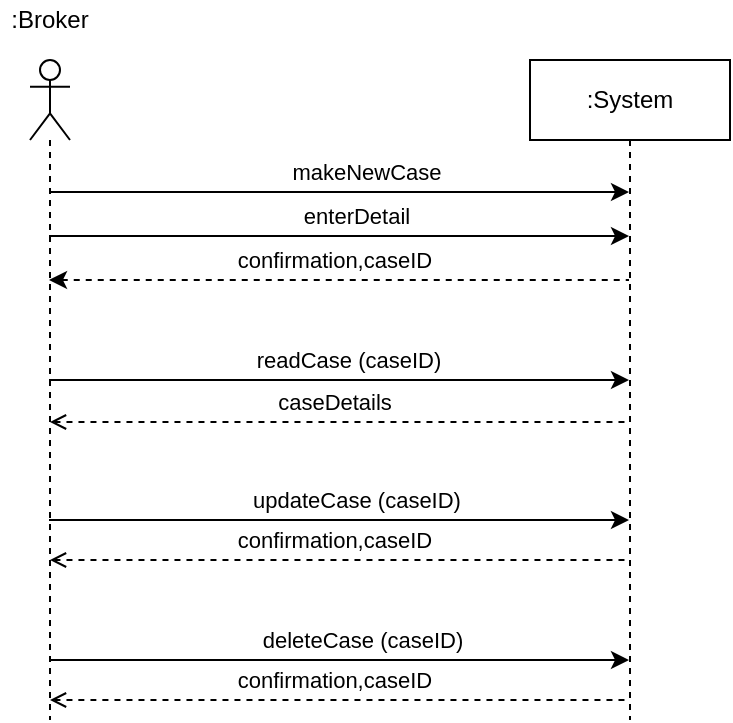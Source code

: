 <mxfile version="13.7.9" type="device"><diagram id="or6SyTkp1RsC_whS1IMj" name="Page-1"><mxGraphModel dx="1106" dy="1003" grid="1" gridSize="10" guides="1" tooltips="1" connect="1" arrows="1" fold="1" page="1" pageScale="1" pageWidth="850" pageHeight="1100" math="0" shadow="0"><root><mxCell id="0"/><mxCell id="1" parent="0"/><mxCell id="JKMt3UcXxZQgqUgKRwni-3" value="" style="shape=umlLifeline;participant=umlActor;perimeter=lifelinePerimeter;whiteSpace=wrap;html=1;container=1;collapsible=0;recursiveResize=0;verticalAlign=top;spacingTop=36;outlineConnect=0;" parent="1" vertex="1"><mxGeometry x="170" y="240" width="20" height="330" as="geometry"/></mxCell><mxCell id="JKMt3UcXxZQgqUgKRwni-4" value=":System" style="shape=umlLifeline;perimeter=lifelinePerimeter;whiteSpace=wrap;html=1;container=1;collapsible=0;recursiveResize=0;outlineConnect=0;" parent="1" vertex="1"><mxGeometry x="420" y="240" width="100" height="330" as="geometry"/></mxCell><mxCell id="JKMt3UcXxZQgqUgKRwni-6" value="" style="endArrow=classic;html=1;" parent="1" edge="1"><mxGeometry width="50" height="50" relative="1" as="geometry"><mxPoint x="179.5" y="306" as="sourcePoint"/><mxPoint x="469.5" y="306" as="targetPoint"/><Array as="points"><mxPoint x="320" y="306"/></Array></mxGeometry></mxCell><mxCell id="JKMt3UcXxZQgqUgKRwni-9" value="makeNewCase" style="edgeLabel;html=1;align=center;verticalAlign=middle;resizable=0;points=[];" parent="JKMt3UcXxZQgqUgKRwni-6" vertex="1" connectable="0"><mxGeometry x="0.119" y="1" relative="1" as="geometry"><mxPoint x="-3.83" y="-9" as="offset"/></mxGeometry></mxCell><mxCell id="JKMt3UcXxZQgqUgKRwni-13" value="" style="endArrow=none;html=1;startArrow=classic;startFill=1;endFill=0;dashed=1;" parent="1" edge="1"><mxGeometry width="50" height="50" relative="1" as="geometry"><mxPoint x="179.5" y="350" as="sourcePoint"/><mxPoint x="469.5" y="350" as="targetPoint"/><Array as="points"><mxPoint x="210" y="350"/><mxPoint x="360" y="350"/></Array></mxGeometry></mxCell><mxCell id="JKMt3UcXxZQgqUgKRwni-14" value="confirmation,caseID" style="edgeLabel;html=1;align=center;verticalAlign=middle;resizable=0;points=[];" parent="JKMt3UcXxZQgqUgKRwni-13" vertex="1" connectable="0"><mxGeometry x="-0.035" y="1" relative="1" as="geometry"><mxPoint x="2.5" y="-9" as="offset"/></mxGeometry></mxCell><mxCell id="JKMt3UcXxZQgqUgKRwni-20" value="" style="endArrow=classic;html=1;" parent="1" edge="1"><mxGeometry width="50" height="50" relative="1" as="geometry"><mxPoint x="179.5" y="540" as="sourcePoint"/><mxPoint x="469.5" y="540" as="targetPoint"/><Array as="points"><mxPoint x="220" y="540"/><mxPoint x="310" y="540"/></Array></mxGeometry></mxCell><mxCell id="JKMt3UcXxZQgqUgKRwni-21" value="deleteCase (caseID)" style="edgeLabel;html=1;align=center;verticalAlign=middle;resizable=0;points=[];" parent="JKMt3UcXxZQgqUgKRwni-20" vertex="1" connectable="0"><mxGeometry x="0.119" y="1" relative="1" as="geometry"><mxPoint x="-6.66" y="-9" as="offset"/></mxGeometry></mxCell><mxCell id="JKMt3UcXxZQgqUgKRwni-22" value="" style="endArrow=none;html=1;startArrow=open;startFill=0;endFill=0;dashed=1;" parent="1" edge="1"><mxGeometry width="50" height="50" relative="1" as="geometry"><mxPoint x="180" y="560" as="sourcePoint"/><mxPoint x="469.5" y="560" as="targetPoint"/><Array as="points"><mxPoint x="200" y="560"/><mxPoint x="250" y="560"/></Array></mxGeometry></mxCell><mxCell id="JKMt3UcXxZQgqUgKRwni-23" value="confirmation,caseID" style="edgeLabel;html=1;align=center;verticalAlign=middle;resizable=0;points=[];" parent="JKMt3UcXxZQgqUgKRwni-22" vertex="1" connectable="0"><mxGeometry x="-0.035" y="1" relative="1" as="geometry"><mxPoint x="2.5" y="-9" as="offset"/></mxGeometry></mxCell><mxCell id="JKMt3UcXxZQgqUgKRwni-26" value="" style="endArrow=classic;html=1;" parent="1" edge="1"><mxGeometry width="50" height="50" relative="1" as="geometry"><mxPoint x="179.5" y="328" as="sourcePoint"/><mxPoint x="469.5" y="328" as="targetPoint"/><Array as="points"><mxPoint x="190" y="328"/><mxPoint x="320" y="328"/></Array></mxGeometry></mxCell><mxCell id="JKMt3UcXxZQgqUgKRwni-27" value="enterDetail" style="edgeLabel;html=1;align=center;verticalAlign=middle;resizable=0;points=[];" parent="JKMt3UcXxZQgqUgKRwni-26" vertex="1" connectable="0"><mxGeometry x="0.119" y="1" relative="1" as="geometry"><mxPoint x="-9.16" y="-9" as="offset"/></mxGeometry></mxCell><mxCell id="JKMt3UcXxZQgqUgKRwni-28" value="" style="endArrow=classic;html=1;" parent="1" edge="1"><mxGeometry width="50" height="50" relative="1" as="geometry"><mxPoint x="179.5" y="470" as="sourcePoint"/><mxPoint x="469.5" y="470" as="targetPoint"/><Array as="points"><mxPoint x="320.33" y="470"/></Array></mxGeometry></mxCell><mxCell id="JKMt3UcXxZQgqUgKRwni-29" value="updateCase (caseID)" style="edgeLabel;html=1;align=center;verticalAlign=middle;resizable=0;points=[];" parent="JKMt3UcXxZQgqUgKRwni-28" vertex="1" connectable="0"><mxGeometry x="0.119" y="1" relative="1" as="geometry"><mxPoint x="-9.16" y="-9" as="offset"/></mxGeometry></mxCell><mxCell id="JKMt3UcXxZQgqUgKRwni-30" value="" style="endArrow=none;html=1;startArrow=open;startFill=0;endFill=0;dashed=1;" parent="1" edge="1"><mxGeometry width="50" height="50" relative="1" as="geometry"><mxPoint x="179.997" y="490" as="sourcePoint"/><mxPoint x="469.5" y="490" as="targetPoint"/><Array as="points"><mxPoint x="230.33" y="490"/></Array></mxGeometry></mxCell><mxCell id="JKMt3UcXxZQgqUgKRwni-31" value="confirmation,caseID" style="edgeLabel;html=1;align=center;verticalAlign=middle;resizable=0;points=[];" parent="JKMt3UcXxZQgqUgKRwni-30" vertex="1" connectable="0"><mxGeometry x="-0.035" y="1" relative="1" as="geometry"><mxPoint x="2.5" y="-9" as="offset"/></mxGeometry></mxCell><mxCell id="JKMt3UcXxZQgqUgKRwni-32" value="" style="endArrow=classic;html=1;" parent="1" edge="1"><mxGeometry width="50" height="50" relative="1" as="geometry"><mxPoint x="179.5" y="400" as="sourcePoint"/><mxPoint x="469.5" y="400" as="targetPoint"/><Array as="points"><mxPoint x="200" y="400"/><mxPoint x="250" y="400"/><mxPoint x="330" y="400"/></Array></mxGeometry></mxCell><mxCell id="JKMt3UcXxZQgqUgKRwni-33" value="readCase (caseID)" style="edgeLabel;html=1;align=center;verticalAlign=middle;resizable=0;points=[];" parent="JKMt3UcXxZQgqUgKRwni-32" vertex="1" connectable="0"><mxGeometry x="0.032" y="1" relative="1" as="geometry"><mxPoint y="-9" as="offset"/></mxGeometry></mxCell><mxCell id="JKMt3UcXxZQgqUgKRwni-34" value="" style="endArrow=none;html=1;startArrow=open;startFill=0;endFill=0;dashed=1;" parent="1" edge="1"><mxGeometry width="50" height="50" relative="1" as="geometry"><mxPoint x="179.997" y="421" as="sourcePoint"/><mxPoint x="469.5" y="421" as="targetPoint"/><Array as="points"><mxPoint x="230.33" y="421"/></Array></mxGeometry></mxCell><mxCell id="JKMt3UcXxZQgqUgKRwni-35" value="caseDetails" style="edgeLabel;html=1;align=center;verticalAlign=middle;resizable=0;points=[];" parent="JKMt3UcXxZQgqUgKRwni-34" vertex="1" connectable="0"><mxGeometry x="-0.035" y="1" relative="1" as="geometry"><mxPoint x="2.5" y="-9" as="offset"/></mxGeometry></mxCell><mxCell id="VmS4u_PdI5Bfxh7N8gKD-1" value=":Broker" style="text;html=1;strokeColor=none;fillColor=none;align=center;verticalAlign=middle;whiteSpace=wrap;rounded=0;" vertex="1" parent="1"><mxGeometry x="155" y="210" width="50" height="20" as="geometry"/></mxCell></root></mxGraphModel></diagram></mxfile>